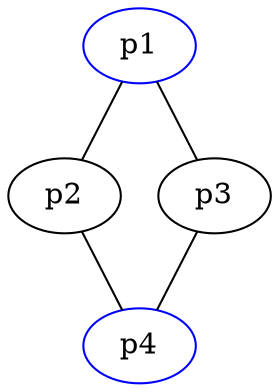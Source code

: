 graph G {
/*
    2. part of the example
    blue processes start chandy-lamport
*/
    p1 [color="blue"];
    p4 [color="blue"];
    p1 -- p2
    p1 -- p3
    p2 -- p4
    p3 -- p4
}

